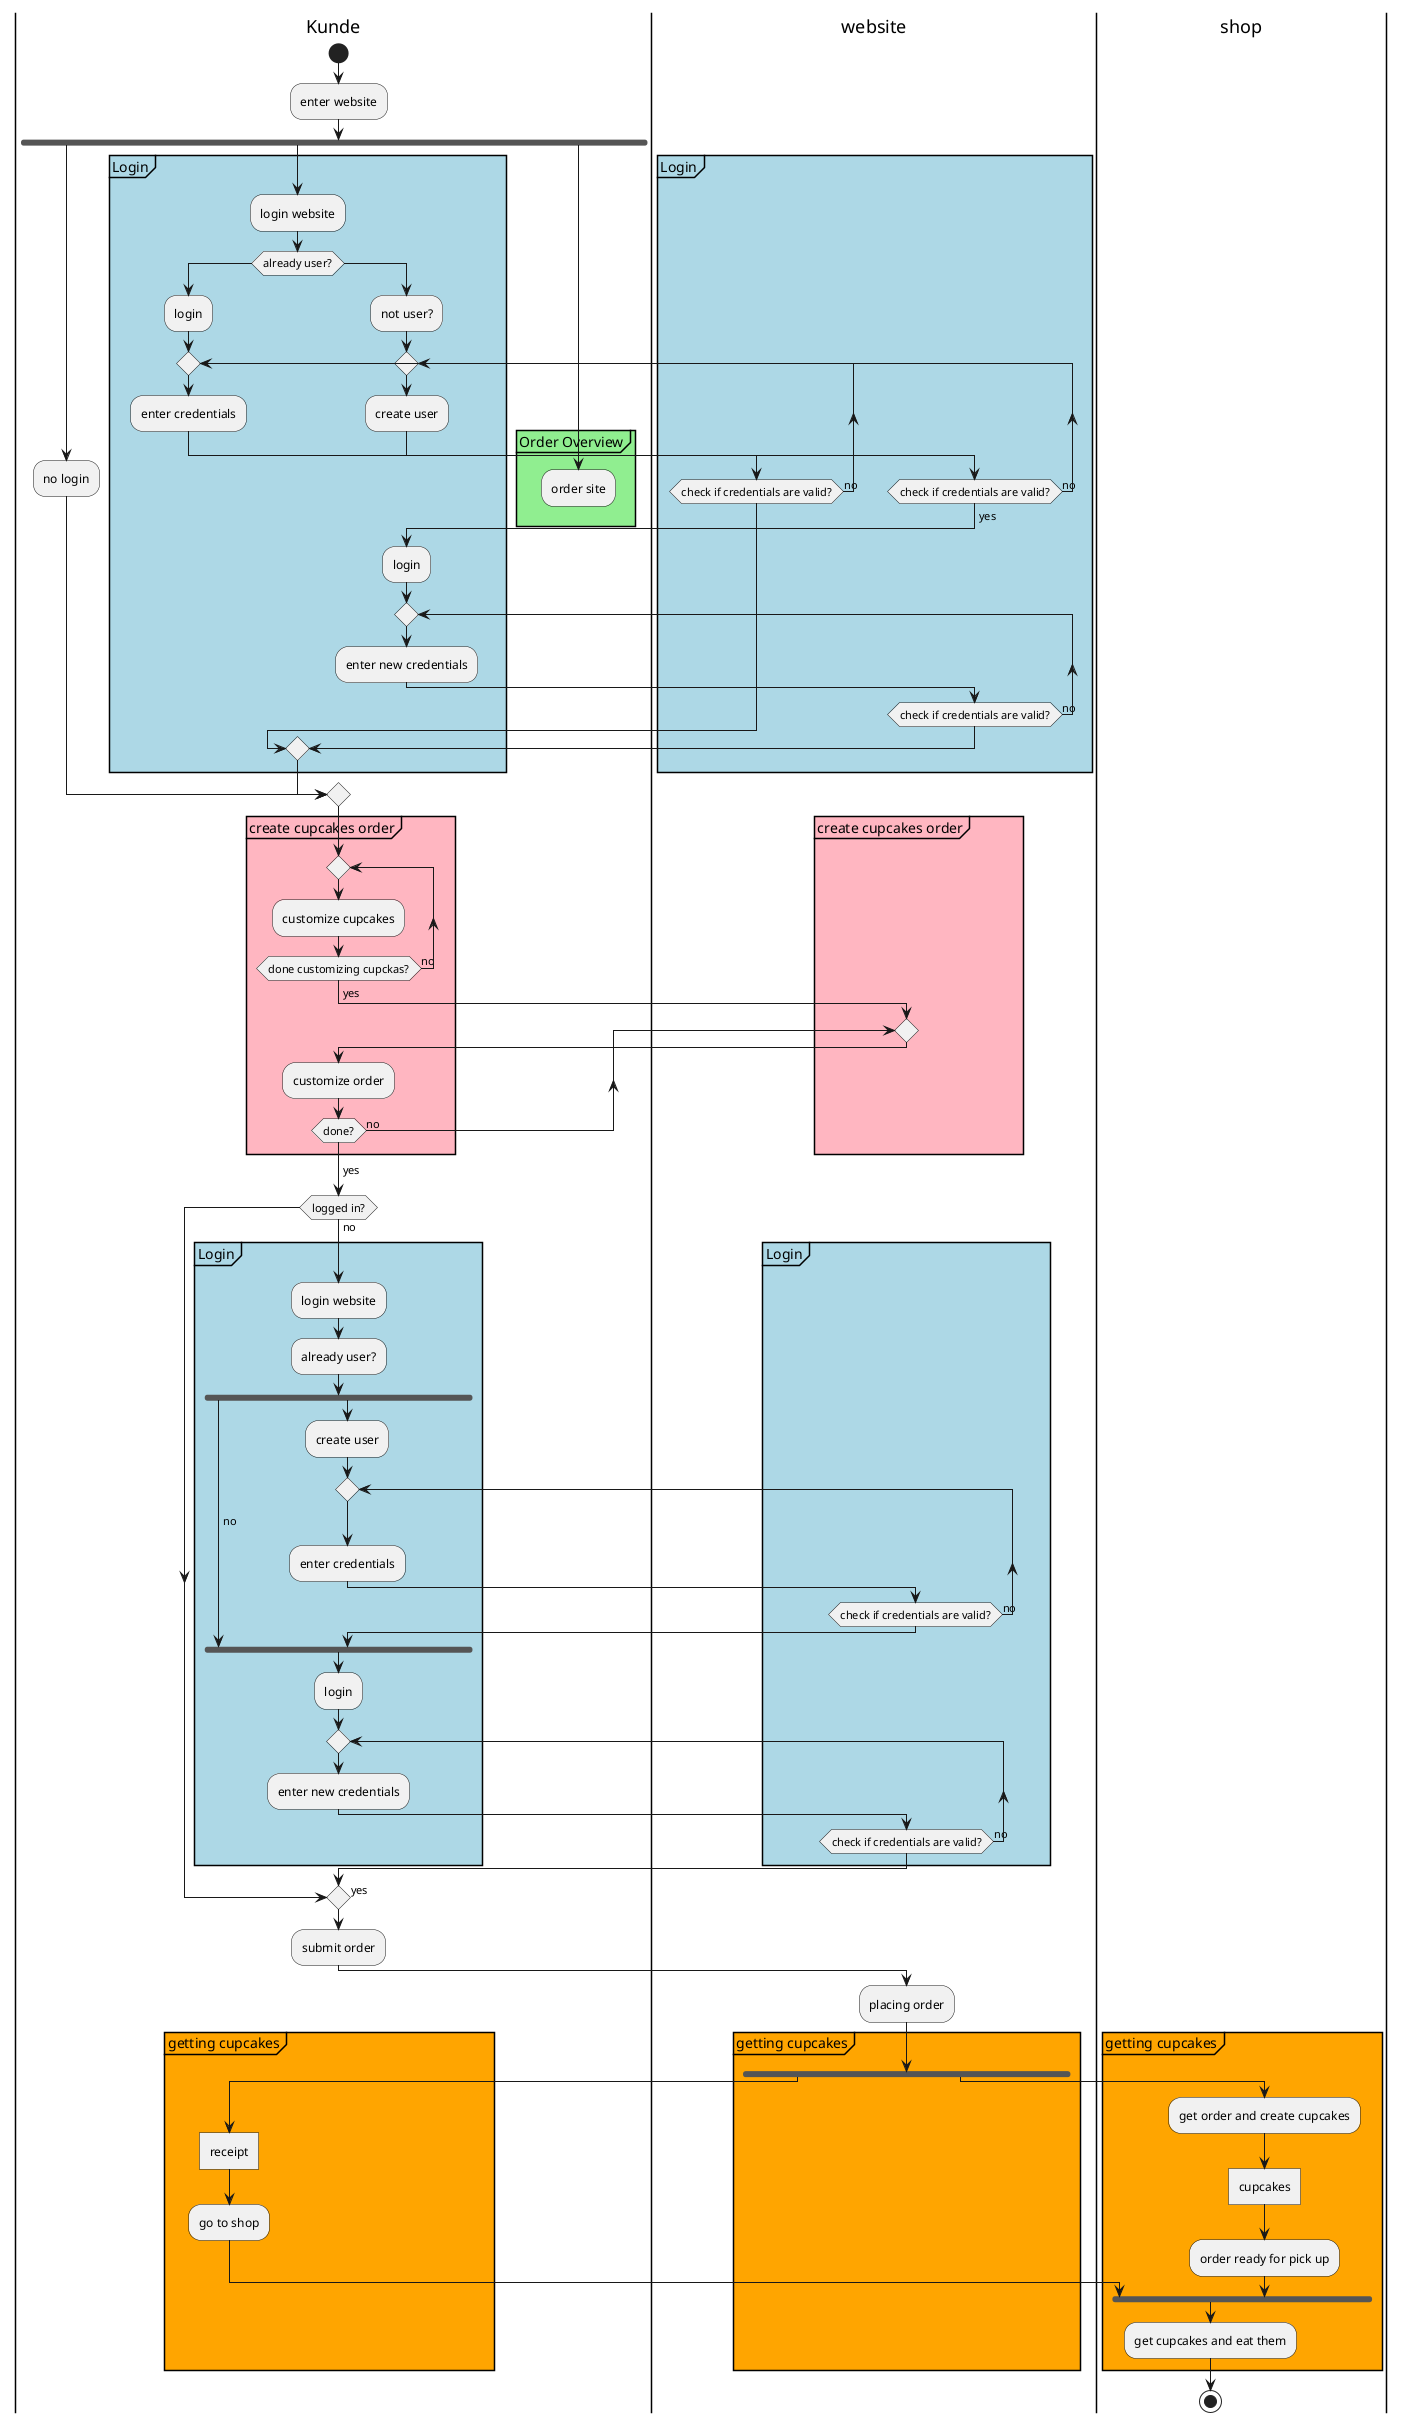 @startuml
'https://plantuml.com/activity-diagram-beta
|Kunde|
start
:enter website;
fork
:no login;
fork again
partition #lightBlue Login {
:login website;
if(already user?) then
:login;
repeat
:enter credentials;
|website|
repeat while (check if credentials are valid?) is (no)
|Kunde|
else
:not user?;
repeat
:create user;
|website|
repeat while (check if credentials are valid?) is (no)
-> yes;
|Kunde|
:login;
repeat
:enter new credentials;
|website|
repeat while (check if credentials are valid?) is (no)
endif;
}
|Kunde|
fork again
partition #lightGreen Order Overview {
:order site;
kill;
}
end merge
partition #lightPink create cupcakes order {
repeat
:customize cupcakes;
repeat while (done customizing cupckas?) is (no)
->yes;
|website|
repeat
|Kunde|
:customize order;
repeat while (done?) is (no)
}
-> yes;
if(logged in?) then
-> no;
partition #lightBlue Login {
:login website;
:already user?;
fork;
-> yes;
|Kunde|
-> no;
fork again
:create user;
repeat
:enter credentials;
|website|
repeat while (check if credentials are valid?) is (no)
|Kunde|
end fork;
:login;
repeat
:enter new credentials;
|website|
repeat while (check if credentials are valid?) is (no)
}
else
-> yes;
endif
|Kunde|
:submit order;
|website|
:placing order;
partition #Orange getting cupcakes {
fork
|Kunde|
:receipt]
:go to shop;
fork again;
|shop|
:get order and create cupcakes;
:cupcakes]
:order ready for pick up;
|Kunde|
|shop|
end fork;
:get cupcakes and eat them;
}
stop
@enduml